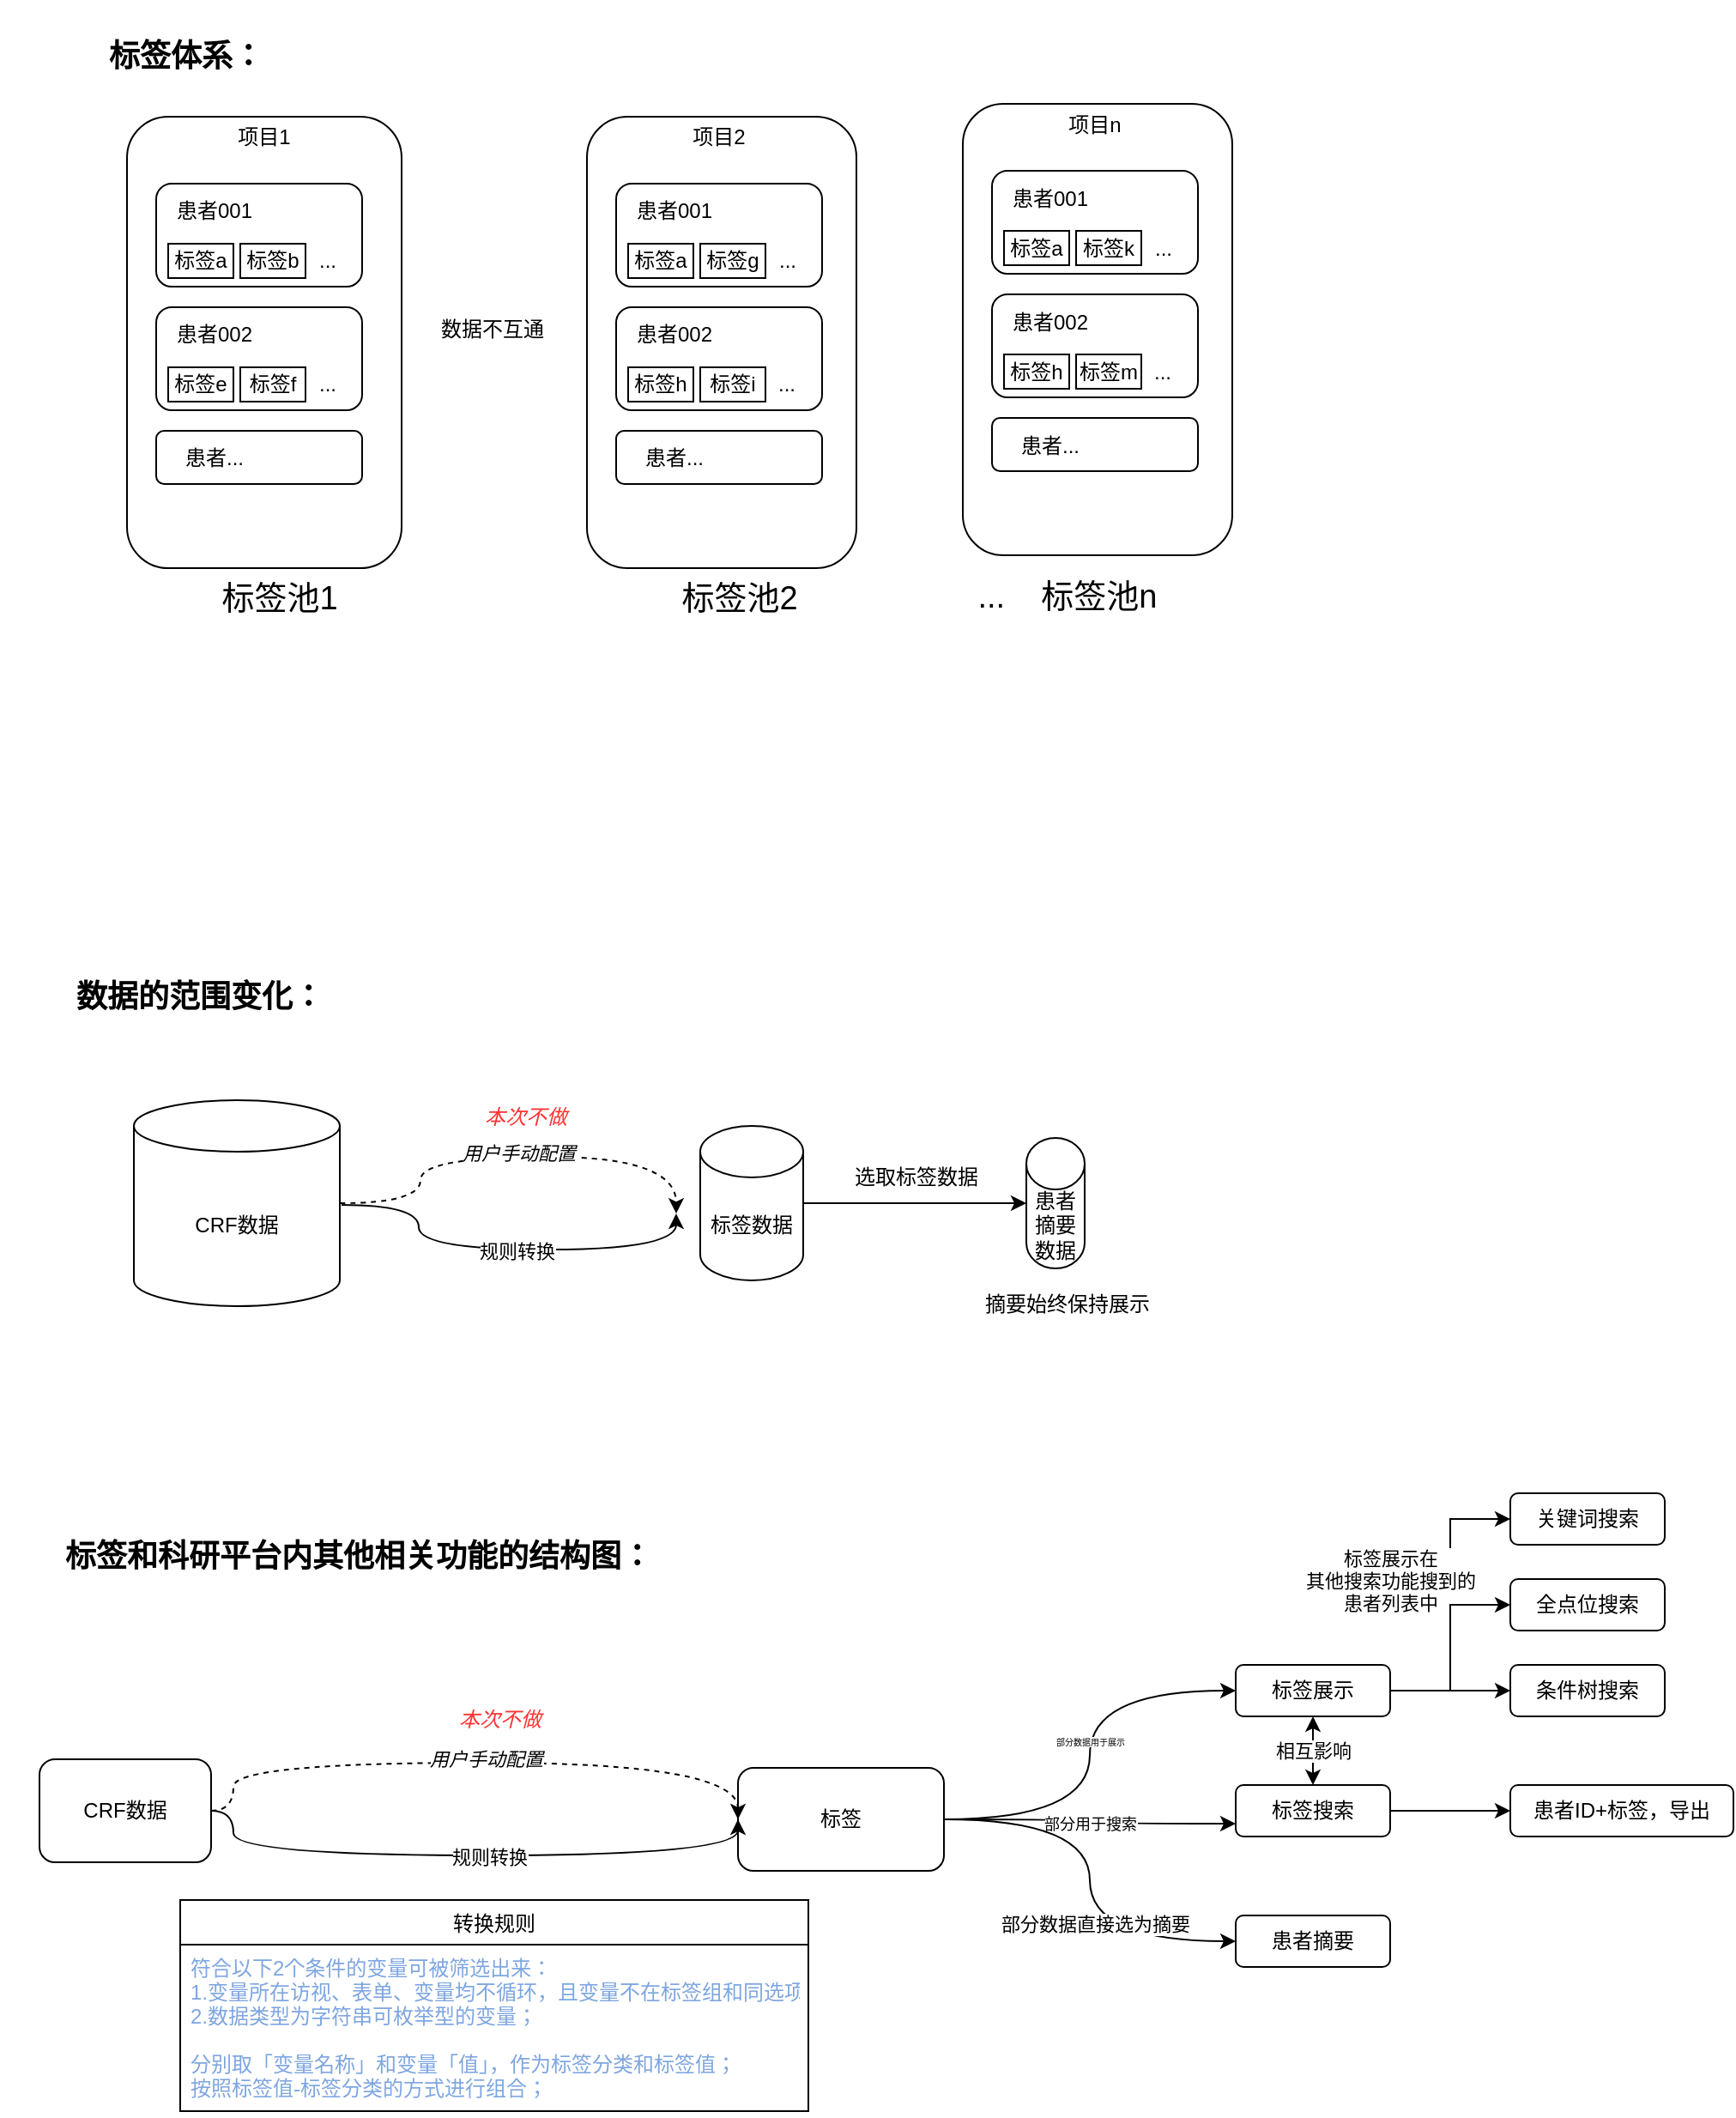 <mxfile version="14.8.3" type="github">
  <diagram id="e9DhDae4qt_Jvad4-YHW" name="第 1 页">
    <mxGraphModel dx="1425" dy="2670" grid="0" gridSize="10" guides="1" tooltips="1" connect="1" arrows="1" fold="1" page="1" pageScale="1" pageWidth="1200" pageHeight="1920" math="0" shadow="0">
      <root>
        <mxCell id="0" />
        <mxCell id="1" parent="0" />
        <mxCell id="gbj-Aj7GcS96Cu6Ub37i-30" value="" style="rounded=1;whiteSpace=wrap;html=1;" vertex="1" parent="1">
          <mxGeometry x="149" y="-1722" width="160" height="263" as="geometry" />
        </mxCell>
        <mxCell id="gbj-Aj7GcS96Cu6Ub37i-33" value="" style="rounded=1;whiteSpace=wrap;html=1;" vertex="1" parent="1">
          <mxGeometry x="166" y="-1683" width="120" height="60" as="geometry" />
        </mxCell>
        <mxCell id="vF8Mc53fpWhSX6O-4FHy-10" value="摘要始终保持展示" style="text;html=1;align=center;verticalAlign=middle;whiteSpace=wrap;rounded=0;fontStyle=0" parent="1" vertex="1">
          <mxGeometry x="642" y="-1055" width="110" height="50" as="geometry" />
        </mxCell>
        <mxCell id="vF8Mc53fpWhSX6O-4FHy-37" style="edgeStyle=orthogonalEdgeStyle;rounded=0;orthogonalLoop=1;jettySize=auto;elbow=vertical;html=1;exitX=1;exitY=0.5;exitDx=0;exitDy=0;entryX=0;entryY=0.5;entryDx=0;entryDy=0;curved=1;" parent="1" source="vF8Mc53fpWhSX6O-4FHy-11" target="vF8Mc53fpWhSX6O-4FHy-26" edge="1">
          <mxGeometry relative="1" as="geometry" />
        </mxCell>
        <mxCell id="vF8Mc53fpWhSX6O-4FHy-63" value="部分数据用于展示" style="edgeLabel;html=1;align=center;verticalAlign=middle;resizable=0;points=[];fontSize=5;" parent="vF8Mc53fpWhSX6O-4FHy-37" vertex="1" connectable="0">
          <mxGeometry x="0.073" relative="1" as="geometry">
            <mxPoint as="offset" />
          </mxGeometry>
        </mxCell>
        <mxCell id="vF8Mc53fpWhSX6O-4FHy-38" style="edgeStyle=orthogonalEdgeStyle;curved=1;rounded=0;orthogonalLoop=1;jettySize=auto;html=1;exitX=1;exitY=0.5;exitDx=0;exitDy=0;entryX=0;entryY=0.75;entryDx=0;entryDy=0;" parent="1" source="vF8Mc53fpWhSX6O-4FHy-11" target="vF8Mc53fpWhSX6O-4FHy-27" edge="1">
          <mxGeometry relative="1" as="geometry" />
        </mxCell>
        <mxCell id="vF8Mc53fpWhSX6O-4FHy-64" value="&lt;font style=&quot;font-size: 9px&quot;&gt;部分用于搜索&lt;/font&gt;" style="edgeLabel;html=1;align=center;verticalAlign=middle;resizable=0;points=[];fontSize=5;" parent="vF8Mc53fpWhSX6O-4FHy-38" vertex="1" connectable="0">
          <mxGeometry x="0.015" relative="1" as="geometry">
            <mxPoint as="offset" />
          </mxGeometry>
        </mxCell>
        <mxCell id="vF8Mc53fpWhSX6O-4FHy-39" style="edgeStyle=orthogonalEdgeStyle;curved=1;rounded=0;orthogonalLoop=1;jettySize=auto;html=1;exitX=1;exitY=0.5;exitDx=0;exitDy=0;entryX=0;entryY=0.5;entryDx=0;entryDy=0;" parent="1" source="vF8Mc53fpWhSX6O-4FHy-11" target="vF8Mc53fpWhSX6O-4FHy-29" edge="1">
          <mxGeometry relative="1" as="geometry" />
        </mxCell>
        <mxCell id="vF8Mc53fpWhSX6O-4FHy-55" value="部分数据直接选为摘要" style="edgeLabel;html=1;align=center;verticalAlign=middle;resizable=0;points=[];fontStyle=0" parent="vF8Mc53fpWhSX6O-4FHy-39" vertex="1" connectable="0">
          <mxGeometry x="0.272" y="3" relative="1" as="geometry">
            <mxPoint y="-8" as="offset" />
          </mxGeometry>
        </mxCell>
        <mxCell id="vF8Mc53fpWhSX6O-4FHy-11" value="标签" style="rounded=1;whiteSpace=wrap;html=1;" parent="1" vertex="1">
          <mxGeometry x="505" y="-760" width="120" height="60" as="geometry" />
        </mxCell>
        <mxCell id="gbj-Aj7GcS96Cu6Ub37i-98" style="edgeStyle=orthogonalEdgeStyle;curved=1;rounded=0;orthogonalLoop=1;jettySize=auto;html=1;exitX=1;exitY=0.5;exitDx=0;exitDy=0;exitPerimeter=0;entryX=0;entryY=0.5;entryDx=0;entryDy=0;entryPerimeter=0;fontSize=19;" edge="1" parent="1" source="vF8Mc53fpWhSX6O-4FHy-12" target="vF8Mc53fpWhSX6O-4FHy-14">
          <mxGeometry relative="1" as="geometry" />
        </mxCell>
        <mxCell id="vF8Mc53fpWhSX6O-4FHy-12" value="&lt;span&gt;标签数据&lt;/span&gt;" style="shape=cylinder3;whiteSpace=wrap;html=1;boundedLbl=1;backgroundOutline=1;size=15;" parent="1" vertex="1">
          <mxGeometry x="483" y="-1134" width="60" height="90" as="geometry" />
        </mxCell>
        <mxCell id="vF8Mc53fpWhSX6O-4FHy-13" value="CRF数据" style="shape=cylinder3;whiteSpace=wrap;html=1;boundedLbl=1;backgroundOutline=1;size=15;" parent="1" vertex="1">
          <mxGeometry x="153" y="-1149" width="120" height="120" as="geometry" />
        </mxCell>
        <mxCell id="vF8Mc53fpWhSX6O-4FHy-14" value="患者摘要数据" style="shape=cylinder3;whiteSpace=wrap;html=1;boundedLbl=1;backgroundOutline=1;size=15;" parent="1" vertex="1">
          <mxGeometry x="673" y="-1127" width="34" height="76" as="geometry" />
        </mxCell>
        <mxCell id="vF8Mc53fpWhSX6O-4FHy-24" style="edgeStyle=orthogonalEdgeStyle;rounded=0;orthogonalLoop=1;jettySize=auto;html=1;entryX=0;entryY=0.5;entryDx=0;entryDy=0;exitX=0;exitY=0.5;exitDx=0;exitDy=0;" parent="1" source="vF8Mc53fpWhSX6O-4FHy-11" target="vF8Mc53fpWhSX6O-4FHy-11" edge="1">
          <mxGeometry relative="1" as="geometry" />
        </mxCell>
        <mxCell id="gbj-Aj7GcS96Cu6Ub37i-1" style="edgeStyle=orthogonalEdgeStyle;curved=1;rounded=0;orthogonalLoop=1;jettySize=auto;html=1;exitX=1;exitY=0.5;exitDx=0;exitDy=0;entryX=0;entryY=0.5;entryDx=0;entryDy=0;dashed=1;" edge="1" parent="1" source="vF8Mc53fpWhSX6O-4FHy-18" target="vF8Mc53fpWhSX6O-4FHy-11">
          <mxGeometry relative="1" as="geometry">
            <Array as="points">
              <mxPoint x="211" y="-763" />
              <mxPoint x="505" y="-763" />
            </Array>
          </mxGeometry>
        </mxCell>
        <mxCell id="gbj-Aj7GcS96Cu6Ub37i-3" value="&lt;i&gt;用户手动配置&lt;/i&gt;" style="edgeLabel;html=1;align=center;verticalAlign=middle;resizable=0;points=[];" vertex="1" connectable="0" parent="gbj-Aj7GcS96Cu6Ub37i-1">
          <mxGeometry x="0.023" y="2" relative="1" as="geometry">
            <mxPoint as="offset" />
          </mxGeometry>
        </mxCell>
        <mxCell id="gbj-Aj7GcS96Cu6Ub37i-2" style="edgeStyle=orthogonalEdgeStyle;curved=1;rounded=0;orthogonalLoop=1;jettySize=auto;html=1;exitX=1;exitY=0.5;exitDx=0;exitDy=0;entryX=0;entryY=0.5;entryDx=0;entryDy=0;" edge="1" parent="1" source="vF8Mc53fpWhSX6O-4FHy-18" target="vF8Mc53fpWhSX6O-4FHy-11">
          <mxGeometry relative="1" as="geometry">
            <Array as="points">
              <mxPoint x="211" y="-709" />
              <mxPoint x="505" y="-709" />
            </Array>
          </mxGeometry>
        </mxCell>
        <mxCell id="gbj-Aj7GcS96Cu6Ub37i-4" value="规则转换" style="edgeLabel;html=1;align=center;verticalAlign=middle;resizable=0;points=[];" vertex="1" connectable="0" parent="gbj-Aj7GcS96Cu6Ub37i-2">
          <mxGeometry x="0.059" y="-1" relative="1" as="geometry">
            <mxPoint as="offset" />
          </mxGeometry>
        </mxCell>
        <mxCell id="vF8Mc53fpWhSX6O-4FHy-18" value="CRF数据" style="rounded=1;whiteSpace=wrap;html=1;" parent="1" vertex="1">
          <mxGeometry x="98" y="-765" width="100" height="60" as="geometry" />
        </mxCell>
        <mxCell id="vF8Mc53fpWhSX6O-4FHy-51" style="edgeStyle=elbowEdgeStyle;rounded=0;orthogonalLoop=1;jettySize=auto;html=1;exitX=1;exitY=0.5;exitDx=0;exitDy=0;entryX=0;entryY=0.5;entryDx=0;entryDy=0;" parent="1" source="vF8Mc53fpWhSX6O-4FHy-26" target="vF8Mc53fpWhSX6O-4FHy-48" edge="1">
          <mxGeometry relative="1" as="geometry" />
        </mxCell>
        <mxCell id="vF8Mc53fpWhSX6O-4FHy-52" value="标签展示在&lt;br&gt;其他搜索功能搜到的&lt;br&gt;患者列表中" style="edgeLabel;html=1;align=center;verticalAlign=middle;resizable=0;points=[];" parent="vF8Mc53fpWhSX6O-4FHy-51" vertex="1" connectable="0">
          <mxGeometry x="0.126" relative="1" as="geometry">
            <mxPoint x="-35" y="-4" as="offset" />
          </mxGeometry>
        </mxCell>
        <mxCell id="vF8Mc53fpWhSX6O-4FHy-53" style="edgeStyle=elbowEdgeStyle;rounded=0;orthogonalLoop=1;jettySize=auto;html=1;exitX=1;exitY=0.5;exitDx=0;exitDy=0;" parent="1" source="vF8Mc53fpWhSX6O-4FHy-26" target="vF8Mc53fpWhSX6O-4FHy-49" edge="1">
          <mxGeometry relative="1" as="geometry" />
        </mxCell>
        <mxCell id="vF8Mc53fpWhSX6O-4FHy-54" style="edgeStyle=elbowEdgeStyle;rounded=0;orthogonalLoop=1;jettySize=auto;html=1;exitX=1;exitY=0.5;exitDx=0;exitDy=0;entryX=0;entryY=0.5;entryDx=0;entryDy=0;" parent="1" source="vF8Mc53fpWhSX6O-4FHy-26" target="vF8Mc53fpWhSX6O-4FHy-50" edge="1">
          <mxGeometry relative="1" as="geometry" />
        </mxCell>
        <mxCell id="vF8Mc53fpWhSX6O-4FHy-26" value="标签展示" style="rounded=1;whiteSpace=wrap;html=1;" parent="1" vertex="1">
          <mxGeometry x="795" y="-820" width="90" height="30" as="geometry" />
        </mxCell>
        <mxCell id="vF8Mc53fpWhSX6O-4FHy-33" style="edgeStyle=orthogonalEdgeStyle;rounded=0;orthogonalLoop=1;jettySize=auto;html=1;exitX=1;exitY=0.5;exitDx=0;exitDy=0;entryX=0;entryY=0.5;entryDx=0;entryDy=0;" parent="1" source="vF8Mc53fpWhSX6O-4FHy-27" target="vF8Mc53fpWhSX6O-4FHy-28" edge="1">
          <mxGeometry relative="1" as="geometry" />
        </mxCell>
        <mxCell id="vF8Mc53fpWhSX6O-4FHy-27" value="标签搜索" style="rounded=1;whiteSpace=wrap;html=1;" parent="1" vertex="1">
          <mxGeometry x="795" y="-750" width="90" height="30" as="geometry" />
        </mxCell>
        <mxCell id="vF8Mc53fpWhSX6O-4FHy-28" value="患者ID+标签，导出" style="rounded=1;whiteSpace=wrap;html=1;" parent="1" vertex="1">
          <mxGeometry x="955" y="-750" width="130" height="30" as="geometry" />
        </mxCell>
        <mxCell id="vF8Mc53fpWhSX6O-4FHy-29" value="患者摘要" style="rounded=1;whiteSpace=wrap;html=1;" parent="1" vertex="1">
          <mxGeometry x="795" y="-674" width="90" height="30" as="geometry" />
        </mxCell>
        <mxCell id="vF8Mc53fpWhSX6O-4FHy-35" value="相互影响" style="endArrow=classic;startArrow=classic;html=1;entryX=0.5;entryY=1;entryDx=0;entryDy=0;exitX=0.5;exitY=0;exitDx=0;exitDy=0;" parent="1" source="vF8Mc53fpWhSX6O-4FHy-27" target="vF8Mc53fpWhSX6O-4FHy-26" edge="1">
          <mxGeometry width="50" height="50" relative="1" as="geometry">
            <mxPoint x="840" y="-760" as="sourcePoint" />
            <mxPoint x="745" y="-820" as="targetPoint" />
          </mxGeometry>
        </mxCell>
        <mxCell id="vF8Mc53fpWhSX6O-4FHy-42" value="转换规则" style="swimlane;fontStyle=0;childLayout=stackLayout;horizontal=1;startSize=26;horizontalStack=0;resizeParent=1;resizeParentMax=0;resizeLast=0;collapsible=1;marginBottom=0;" parent="1" vertex="1">
          <mxGeometry x="180" y="-683" width="366" height="123" as="geometry">
            <mxRectangle x="360" y="-104" width="80" height="26" as="alternateBounds" />
          </mxGeometry>
        </mxCell>
        <mxCell id="vF8Mc53fpWhSX6O-4FHy-43" value="符合以下2个条件的变量可被筛选出来：&#xa;1.变量所在访视、表单、变量均不循环，且变量不在标签组和同选项组；&#xa;2.数据类型为字符串可枚举型的变量；&#xa;&#xa;分别取「变量名称」和变量「值」，作为标签分类和标签值；&#xa;按照标签值-标签分类的方式进行组合；" style="text;align=left;verticalAlign=top;spacingLeft=4;spacingRight=4;overflow=hidden;rotatable=0;points=[[0,0.5],[1,0.5]];portConstraint=eastwest;fontColor=#7EA6E0;" parent="vF8Mc53fpWhSX6O-4FHy-42" vertex="1">
          <mxGeometry y="26" width="366" height="97" as="geometry" />
        </mxCell>
        <mxCell id="vF8Mc53fpWhSX6O-4FHy-48" value="关键词搜索" style="rounded=1;whiteSpace=wrap;html=1;" parent="1" vertex="1">
          <mxGeometry x="955" y="-920" width="90" height="30" as="geometry" />
        </mxCell>
        <mxCell id="vF8Mc53fpWhSX6O-4FHy-49" value="全点位搜索" style="rounded=1;whiteSpace=wrap;html=1;" parent="1" vertex="1">
          <mxGeometry x="955" y="-870" width="90" height="30" as="geometry" />
        </mxCell>
        <mxCell id="vF8Mc53fpWhSX6O-4FHy-50" value="条件树搜索" style="rounded=1;whiteSpace=wrap;html=1;" parent="1" vertex="1">
          <mxGeometry x="955" y="-820" width="90" height="30" as="geometry" />
        </mxCell>
        <mxCell id="vF8Mc53fpWhSX6O-4FHy-57" value="&lt;h1&gt;&lt;font style=&quot;font-size: 18px&quot;&gt;数据的范围变化：&lt;/font&gt;&lt;/h1&gt;" style="text;html=1;strokeColor=none;fillColor=none;align=center;verticalAlign=middle;whiteSpace=wrap;rounded=0;" parent="1" vertex="1">
          <mxGeometry x="83" y="-1221" width="217" height="20" as="geometry" />
        </mxCell>
        <mxCell id="vF8Mc53fpWhSX6O-4FHy-58" value="&lt;h1&gt;&lt;font style=&quot;font-size: 18px&quot;&gt;标签和科研平台内其他相关功能的结构图：&lt;/font&gt;&lt;/h1&gt;" style="text;html=1;strokeColor=none;fillColor=none;align=center;verticalAlign=middle;whiteSpace=wrap;rounded=0;" parent="1" vertex="1">
          <mxGeometry x="89" y="-895" width="390" height="20" as="geometry" />
        </mxCell>
        <mxCell id="gbj-Aj7GcS96Cu6Ub37i-7" style="edgeStyle=orthogonalEdgeStyle;curved=1;rounded=0;orthogonalLoop=1;jettySize=auto;html=1;exitX=1;exitY=0.5;exitDx=0;exitDy=0;entryX=0;entryY=0.5;entryDx=0;entryDy=0;dashed=1;exitPerimeter=0;" edge="1" parent="1" source="vF8Mc53fpWhSX6O-4FHy-13">
          <mxGeometry relative="1" as="geometry">
            <mxPoint x="162" y="-1087.94" as="sourcePoint" />
            <mxPoint x="469" y="-1082.94" as="targetPoint" />
            <Array as="points">
              <mxPoint x="320" y="-1089" />
              <mxPoint x="320" y="-1116" />
              <mxPoint x="469" y="-1116" />
            </Array>
          </mxGeometry>
        </mxCell>
        <mxCell id="gbj-Aj7GcS96Cu6Ub37i-8" value="用户手动配置" style="edgeLabel;html=1;align=center;verticalAlign=middle;resizable=0;points=[];fontStyle=2" vertex="1" connectable="0" parent="gbj-Aj7GcS96Cu6Ub37i-7">
          <mxGeometry x="0.023" y="2" relative="1" as="geometry">
            <mxPoint as="offset" />
          </mxGeometry>
        </mxCell>
        <mxCell id="gbj-Aj7GcS96Cu6Ub37i-9" style="edgeStyle=orthogonalEdgeStyle;curved=1;rounded=0;orthogonalLoop=1;jettySize=auto;html=1;entryX=0;entryY=0.5;entryDx=0;entryDy=0;" edge="1" parent="1">
          <mxGeometry relative="1" as="geometry">
            <mxPoint x="274" y="-1088" as="sourcePoint" />
            <mxPoint x="469" y="-1082.94" as="targetPoint" />
            <Array as="points">
              <mxPoint x="319" y="-1088" />
              <mxPoint x="319" y="-1062" />
              <mxPoint x="469" y="-1062" />
            </Array>
          </mxGeometry>
        </mxCell>
        <mxCell id="gbj-Aj7GcS96Cu6Ub37i-10" value="规则转换" style="edgeLabel;html=1;align=center;verticalAlign=middle;resizable=0;points=[];" vertex="1" connectable="0" parent="gbj-Aj7GcS96Cu6Ub37i-9">
          <mxGeometry x="0.059" y="-1" relative="1" as="geometry">
            <mxPoint as="offset" />
          </mxGeometry>
        </mxCell>
        <mxCell id="gbj-Aj7GcS96Cu6Ub37i-11" value="&lt;font color=&quot;#ff3333&quot;&gt;&lt;i&gt;本次不做&lt;/i&gt;&lt;/font&gt;" style="text;html=1;strokeColor=none;fillColor=none;align=center;verticalAlign=middle;whiteSpace=wrap;rounded=0;" vertex="1" parent="1">
          <mxGeometry x="321" y="-798" width="91" height="20" as="geometry" />
        </mxCell>
        <mxCell id="gbj-Aj7GcS96Cu6Ub37i-15" value="&lt;font color=&quot;#ff3333&quot;&gt;&lt;i&gt;本次不做&lt;/i&gt;&lt;/font&gt;" style="text;html=1;strokeColor=none;fillColor=none;align=center;verticalAlign=middle;whiteSpace=wrap;rounded=0;" vertex="1" parent="1">
          <mxGeometry x="336" y="-1149" width="91" height="20" as="geometry" />
        </mxCell>
        <mxCell id="gbj-Aj7GcS96Cu6Ub37i-31" value="项目1" style="text;html=1;strokeColor=none;fillColor=none;align=center;verticalAlign=middle;whiteSpace=wrap;rounded=0;" vertex="1" parent="1">
          <mxGeometry x="209" y="-1720" width="40" height="20" as="geometry" />
        </mxCell>
        <mxCell id="gbj-Aj7GcS96Cu6Ub37i-26" value="标签b" style="rounded=0;whiteSpace=wrap;html=1;" vertex="1" parent="1">
          <mxGeometry x="215" y="-1648" width="38" height="20" as="geometry" />
        </mxCell>
        <mxCell id="gbj-Aj7GcS96Cu6Ub37i-25" value="标签a" style="rounded=0;whiteSpace=wrap;html=1;" vertex="1" parent="1">
          <mxGeometry x="173" y="-1648" width="38" height="20" as="geometry" />
        </mxCell>
        <mxCell id="gbj-Aj7GcS96Cu6Ub37i-34" value="患者001" style="text;html=1;strokeColor=none;fillColor=none;align=center;verticalAlign=middle;whiteSpace=wrap;rounded=0;" vertex="1" parent="1">
          <mxGeometry x="172" y="-1677" width="56" height="20" as="geometry" />
        </mxCell>
        <mxCell id="gbj-Aj7GcS96Cu6Ub37i-35" value="..." style="text;html=1;strokeColor=none;fillColor=none;align=center;verticalAlign=middle;whiteSpace=wrap;rounded=0;" vertex="1" parent="1">
          <mxGeometry x="246" y="-1648" width="40" height="20" as="geometry" />
        </mxCell>
        <mxCell id="gbj-Aj7GcS96Cu6Ub37i-36" value="" style="rounded=1;whiteSpace=wrap;html=1;" vertex="1" parent="1">
          <mxGeometry x="166" y="-1611" width="120" height="60" as="geometry" />
        </mxCell>
        <mxCell id="gbj-Aj7GcS96Cu6Ub37i-37" value="标签f" style="rounded=0;whiteSpace=wrap;html=1;" vertex="1" parent="1">
          <mxGeometry x="215" y="-1576" width="38" height="20" as="geometry" />
        </mxCell>
        <mxCell id="gbj-Aj7GcS96Cu6Ub37i-38" value="标签e" style="rounded=0;whiteSpace=wrap;html=1;" vertex="1" parent="1">
          <mxGeometry x="173" y="-1576" width="38" height="20" as="geometry" />
        </mxCell>
        <mxCell id="gbj-Aj7GcS96Cu6Ub37i-39" value="患者002" style="text;html=1;strokeColor=none;fillColor=none;align=center;verticalAlign=middle;whiteSpace=wrap;rounded=0;" vertex="1" parent="1">
          <mxGeometry x="172" y="-1605" width="56" height="20" as="geometry" />
        </mxCell>
        <mxCell id="gbj-Aj7GcS96Cu6Ub37i-40" value="..." style="text;html=1;strokeColor=none;fillColor=none;align=center;verticalAlign=middle;whiteSpace=wrap;rounded=0;" vertex="1" parent="1">
          <mxGeometry x="246" y="-1576" width="40" height="20" as="geometry" />
        </mxCell>
        <mxCell id="gbj-Aj7GcS96Cu6Ub37i-41" value="" style="rounded=1;whiteSpace=wrap;html=1;" vertex="1" parent="1">
          <mxGeometry x="166" y="-1539" width="120" height="31" as="geometry" />
        </mxCell>
        <mxCell id="gbj-Aj7GcS96Cu6Ub37i-44" value="患者..." style="text;html=1;strokeColor=none;fillColor=none;align=center;verticalAlign=middle;whiteSpace=wrap;rounded=0;" vertex="1" parent="1">
          <mxGeometry x="172" y="-1533" width="56" height="20" as="geometry" />
        </mxCell>
        <mxCell id="gbj-Aj7GcS96Cu6Ub37i-46" value="标签池1" style="text;html=1;strokeColor=none;fillColor=none;align=center;verticalAlign=middle;whiteSpace=wrap;rounded=0;fontSize=19;" vertex="1" parent="1">
          <mxGeometry x="195" y="-1450" width="86" height="17" as="geometry" />
        </mxCell>
        <mxCell id="gbj-Aj7GcS96Cu6Ub37i-48" value="" style="rounded=1;whiteSpace=wrap;html=1;" vertex="1" parent="1">
          <mxGeometry x="417" y="-1722" width="157" height="263" as="geometry" />
        </mxCell>
        <mxCell id="gbj-Aj7GcS96Cu6Ub37i-49" value="" style="rounded=1;whiteSpace=wrap;html=1;" vertex="1" parent="1">
          <mxGeometry x="434" y="-1683" width="120" height="60" as="geometry" />
        </mxCell>
        <mxCell id="gbj-Aj7GcS96Cu6Ub37i-50" value="项目2" style="text;html=1;strokeColor=none;fillColor=none;align=center;verticalAlign=middle;whiteSpace=wrap;rounded=0;" vertex="1" parent="1">
          <mxGeometry x="474" y="-1720" width="40" height="20" as="geometry" />
        </mxCell>
        <mxCell id="gbj-Aj7GcS96Cu6Ub37i-51" value="标签g" style="rounded=0;whiteSpace=wrap;html=1;" vertex="1" parent="1">
          <mxGeometry x="483" y="-1648" width="38" height="20" as="geometry" />
        </mxCell>
        <mxCell id="gbj-Aj7GcS96Cu6Ub37i-52" value="标签a" style="rounded=0;whiteSpace=wrap;html=1;" vertex="1" parent="1">
          <mxGeometry x="441" y="-1648" width="38" height="20" as="geometry" />
        </mxCell>
        <mxCell id="gbj-Aj7GcS96Cu6Ub37i-53" value="患者001" style="text;html=1;strokeColor=none;fillColor=none;align=center;verticalAlign=middle;whiteSpace=wrap;rounded=0;" vertex="1" parent="1">
          <mxGeometry x="440" y="-1677" width="56" height="20" as="geometry" />
        </mxCell>
        <mxCell id="gbj-Aj7GcS96Cu6Ub37i-54" value="..." style="text;html=1;strokeColor=none;fillColor=none;align=center;verticalAlign=middle;whiteSpace=wrap;rounded=0;" vertex="1" parent="1">
          <mxGeometry x="514" y="-1648" width="40" height="20" as="geometry" />
        </mxCell>
        <mxCell id="gbj-Aj7GcS96Cu6Ub37i-55" value="" style="rounded=1;whiteSpace=wrap;html=1;" vertex="1" parent="1">
          <mxGeometry x="434" y="-1611" width="120" height="60" as="geometry" />
        </mxCell>
        <mxCell id="gbj-Aj7GcS96Cu6Ub37i-56" value="标签i" style="rounded=0;whiteSpace=wrap;html=1;" vertex="1" parent="1">
          <mxGeometry x="483" y="-1576" width="38" height="20" as="geometry" />
        </mxCell>
        <mxCell id="gbj-Aj7GcS96Cu6Ub37i-57" value="标签h" style="rounded=0;whiteSpace=wrap;html=1;" vertex="1" parent="1">
          <mxGeometry x="441" y="-1576" width="38" height="20" as="geometry" />
        </mxCell>
        <mxCell id="gbj-Aj7GcS96Cu6Ub37i-58" value="患者002" style="text;html=1;strokeColor=none;fillColor=none;align=center;verticalAlign=middle;whiteSpace=wrap;rounded=0;" vertex="1" parent="1">
          <mxGeometry x="440" y="-1605" width="56" height="20" as="geometry" />
        </mxCell>
        <mxCell id="gbj-Aj7GcS96Cu6Ub37i-59" value="..." style="text;html=1;strokeColor=none;fillColor=none;align=center;verticalAlign=middle;whiteSpace=wrap;rounded=0;" vertex="1" parent="1">
          <mxGeometry x="513" y="-1576" width="41" height="20" as="geometry" />
        </mxCell>
        <mxCell id="gbj-Aj7GcS96Cu6Ub37i-60" value="" style="rounded=1;whiteSpace=wrap;html=1;" vertex="1" parent="1">
          <mxGeometry x="434" y="-1539" width="120" height="31" as="geometry" />
        </mxCell>
        <mxCell id="gbj-Aj7GcS96Cu6Ub37i-61" value="患者..." style="text;html=1;strokeColor=none;fillColor=none;align=center;verticalAlign=middle;whiteSpace=wrap;rounded=0;" vertex="1" parent="1">
          <mxGeometry x="440" y="-1533" width="56" height="20" as="geometry" />
        </mxCell>
        <mxCell id="gbj-Aj7GcS96Cu6Ub37i-62" value="标签池2" style="text;html=1;strokeColor=none;fillColor=none;align=center;verticalAlign=middle;whiteSpace=wrap;rounded=0;fontSize=19;" vertex="1" parent="1">
          <mxGeometry x="463" y="-1450" width="86" height="17" as="geometry" />
        </mxCell>
        <mxCell id="gbj-Aj7GcS96Cu6Ub37i-77" value="...&amp;nbsp; &amp;nbsp; 标签池n" style="text;html=1;strokeColor=none;fillColor=none;align=center;verticalAlign=middle;whiteSpace=wrap;rounded=0;fontSize=19;" vertex="1" parent="1">
          <mxGeometry x="619" y="-1450" width="156" height="16" as="geometry" />
        </mxCell>
        <mxCell id="gbj-Aj7GcS96Cu6Ub37i-79" value="数据不互通" style="text;html=1;strokeColor=none;fillColor=none;align=center;verticalAlign=middle;whiteSpace=wrap;rounded=0;" vertex="1" parent="1">
          <mxGeometry x="325" y="-1603" width="74" height="10" as="geometry" />
        </mxCell>
        <mxCell id="gbj-Aj7GcS96Cu6Ub37i-80" value="&lt;h1&gt;&lt;font style=&quot;font-size: 18px&quot;&gt;标签体系：&lt;/font&gt;&lt;/h1&gt;" style="text;html=1;strokeColor=none;fillColor=none;align=center;verticalAlign=middle;whiteSpace=wrap;rounded=0;" vertex="1" parent="1">
          <mxGeometry x="75" y="-1769" width="217" height="20" as="geometry" />
        </mxCell>
        <mxCell id="gbj-Aj7GcS96Cu6Ub37i-81" value="" style="rounded=1;whiteSpace=wrap;html=1;" vertex="1" parent="1">
          <mxGeometry x="636" y="-1729.5" width="157" height="263" as="geometry" />
        </mxCell>
        <mxCell id="gbj-Aj7GcS96Cu6Ub37i-82" value="" style="rounded=1;whiteSpace=wrap;html=1;" vertex="1" parent="1">
          <mxGeometry x="653" y="-1690.5" width="120" height="60" as="geometry" />
        </mxCell>
        <mxCell id="gbj-Aj7GcS96Cu6Ub37i-83" value="项目n" style="text;html=1;strokeColor=none;fillColor=none;align=center;verticalAlign=middle;whiteSpace=wrap;rounded=0;" vertex="1" parent="1">
          <mxGeometry x="693" y="-1727.5" width="40" height="20" as="geometry" />
        </mxCell>
        <mxCell id="gbj-Aj7GcS96Cu6Ub37i-84" value="标签k" style="rounded=0;whiteSpace=wrap;html=1;" vertex="1" parent="1">
          <mxGeometry x="702" y="-1655.5" width="38" height="20" as="geometry" />
        </mxCell>
        <mxCell id="gbj-Aj7GcS96Cu6Ub37i-85" value="标签a" style="rounded=0;whiteSpace=wrap;html=1;" vertex="1" parent="1">
          <mxGeometry x="660" y="-1655.5" width="38" height="20" as="geometry" />
        </mxCell>
        <mxCell id="gbj-Aj7GcS96Cu6Ub37i-86" value="患者001" style="text;html=1;strokeColor=none;fillColor=none;align=center;verticalAlign=middle;whiteSpace=wrap;rounded=0;" vertex="1" parent="1">
          <mxGeometry x="659" y="-1684.5" width="56" height="20" as="geometry" />
        </mxCell>
        <mxCell id="gbj-Aj7GcS96Cu6Ub37i-87" value="..." style="text;html=1;strokeColor=none;fillColor=none;align=center;verticalAlign=middle;whiteSpace=wrap;rounded=0;" vertex="1" parent="1">
          <mxGeometry x="733" y="-1655.5" width="40" height="20" as="geometry" />
        </mxCell>
        <mxCell id="gbj-Aj7GcS96Cu6Ub37i-88" value="" style="rounded=1;whiteSpace=wrap;html=1;" vertex="1" parent="1">
          <mxGeometry x="653" y="-1618.5" width="120" height="60" as="geometry" />
        </mxCell>
        <mxCell id="gbj-Aj7GcS96Cu6Ub37i-89" value="标签m" style="rounded=0;whiteSpace=wrap;html=1;" vertex="1" parent="1">
          <mxGeometry x="702" y="-1583.5" width="38" height="20" as="geometry" />
        </mxCell>
        <mxCell id="gbj-Aj7GcS96Cu6Ub37i-90" value="标签h" style="rounded=0;whiteSpace=wrap;html=1;" vertex="1" parent="1">
          <mxGeometry x="660" y="-1583.5" width="38" height="20" as="geometry" />
        </mxCell>
        <mxCell id="gbj-Aj7GcS96Cu6Ub37i-91" value="患者002" style="text;html=1;strokeColor=none;fillColor=none;align=center;verticalAlign=middle;whiteSpace=wrap;rounded=0;" vertex="1" parent="1">
          <mxGeometry x="659" y="-1612.5" width="56" height="20" as="geometry" />
        </mxCell>
        <mxCell id="gbj-Aj7GcS96Cu6Ub37i-92" value="..." style="text;html=1;strokeColor=none;fillColor=none;align=center;verticalAlign=middle;whiteSpace=wrap;rounded=0;" vertex="1" parent="1">
          <mxGeometry x="732" y="-1583.5" width="41" height="20" as="geometry" />
        </mxCell>
        <mxCell id="gbj-Aj7GcS96Cu6Ub37i-93" value="" style="rounded=1;whiteSpace=wrap;html=1;" vertex="1" parent="1">
          <mxGeometry x="653" y="-1546.5" width="120" height="31" as="geometry" />
        </mxCell>
        <mxCell id="gbj-Aj7GcS96Cu6Ub37i-94" value="患者..." style="text;html=1;strokeColor=none;fillColor=none;align=center;verticalAlign=middle;whiteSpace=wrap;rounded=0;" vertex="1" parent="1">
          <mxGeometry x="659" y="-1540.5" width="56" height="20" as="geometry" />
        </mxCell>
        <mxCell id="gbj-Aj7GcS96Cu6Ub37i-99" value="选取标签数据" style="text;html=1;align=center;verticalAlign=middle;whiteSpace=wrap;rounded=0;fontStyle=0" vertex="1" parent="1">
          <mxGeometry x="554" y="-1129" width="110" height="50" as="geometry" />
        </mxCell>
      </root>
    </mxGraphModel>
  </diagram>
</mxfile>

